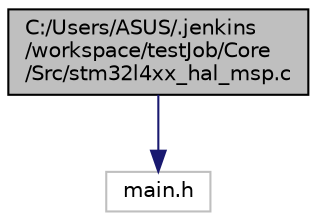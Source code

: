 digraph "C:/Users/ASUS/.jenkins/workspace/testJob/Core/Src/stm32l4xx_hal_msp.c"
{
 // LATEX_PDF_SIZE
  edge [fontname="Helvetica",fontsize="10",labelfontname="Helvetica",labelfontsize="10"];
  node [fontname="Helvetica",fontsize="10",shape=record];
  Node1 [label="C:/Users/ASUS/.jenkins\l/workspace/testJob/Core\l/Src/stm32l4xx_hal_msp.c",height=0.2,width=0.4,color="black", fillcolor="grey75", style="filled", fontcolor="black",tooltip="This file provides code for the MSP Initialization and de-Initialization codes."];
  Node1 -> Node2 [color="midnightblue",fontsize="10",style="solid"];
  Node2 [label="main.h",height=0.2,width=0.4,color="grey75", fillcolor="white", style="filled",tooltip=" "];
}
